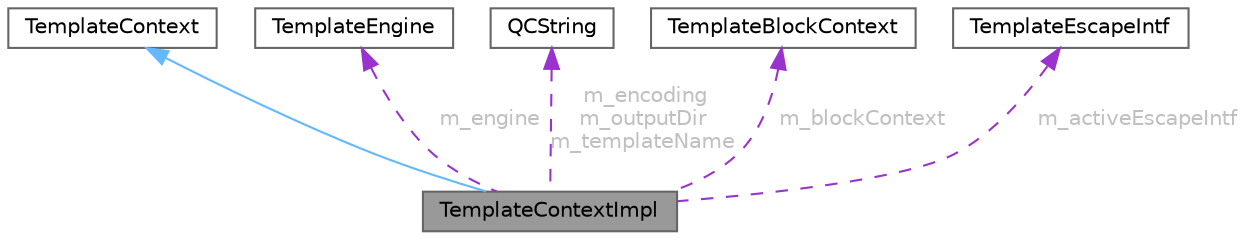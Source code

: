 digraph "TemplateContextImpl"
{
 // INTERACTIVE_SVG=YES
 // LATEX_PDF_SIZE
  bgcolor="transparent";
  edge [fontname=Helvetica,fontsize=10,labelfontname=Helvetica,labelfontsize=10];
  node [fontname=Helvetica,fontsize=10,shape=box,height=0.2,width=0.4];
  Node1 [id="Node000001",label="TemplateContextImpl",height=0.2,width=0.4,color="gray40", fillcolor="grey60", style="filled", fontcolor="black",tooltip="Internal class representing the implementation of a template context."];
  Node2 -> Node1 [id="edge1_Node000001_Node000002",dir="back",color="steelblue1",style="solid",tooltip=" "];
  Node2 [id="Node000002",label="TemplateContext",height=0.2,width=0.4,color="gray40", fillcolor="white", style="filled",URL="$da/d1b/class_template_context.html",tooltip="Abstract interface for a template context."];
  Node3 -> Node1 [id="edge2_Node000001_Node000003",dir="back",color="darkorchid3",style="dashed",tooltip=" ",label=" m_engine",fontcolor="grey" ];
  Node3 [id="Node000003",label="TemplateEngine",height=0.2,width=0.4,color="gray40", fillcolor="white", style="filled",URL="$d0/d1d/class_template_engine.html",tooltip="Engine to create templates and template contexts."];
  Node4 -> Node1 [id="edge3_Node000001_Node000004",dir="back",color="darkorchid3",style="dashed",tooltip=" ",label=" m_encoding\nm_outputDir\nm_templateName",fontcolor="grey" ];
  Node4 [id="Node000004",label="QCString",height=0.2,width=0.4,color="gray40", fillcolor="white", style="filled",URL="$d9/d45/class_q_c_string.html",tooltip="This is an alternative implementation of QCString."];
  Node5 -> Node1 [id="edge4_Node000001_Node000005",dir="back",color="darkorchid3",style="dashed",tooltip=" ",label=" m_blockContext",fontcolor="grey" ];
  Node5 [id="Node000005",label="TemplateBlockContext",height=0.2,width=0.4,color="gray40", fillcolor="white", style="filled",URL="$dc/d7f/class_template_block_context.html",tooltip="Class holding stacks of blocks available in the context."];
  Node6 -> Node1 [id="edge5_Node000001_Node000006",dir="back",color="darkorchid3",style="dashed",tooltip=" ",label=" m_activeEscapeIntf",fontcolor="grey" ];
  Node6 [id="Node000006",label="TemplateEscapeIntf",height=0.2,width=0.4,color="gray40", fillcolor="white", style="filled",URL="$d4/d9c/class_template_escape_intf.html",tooltip="Interface used to escape characters in a string."];
}
